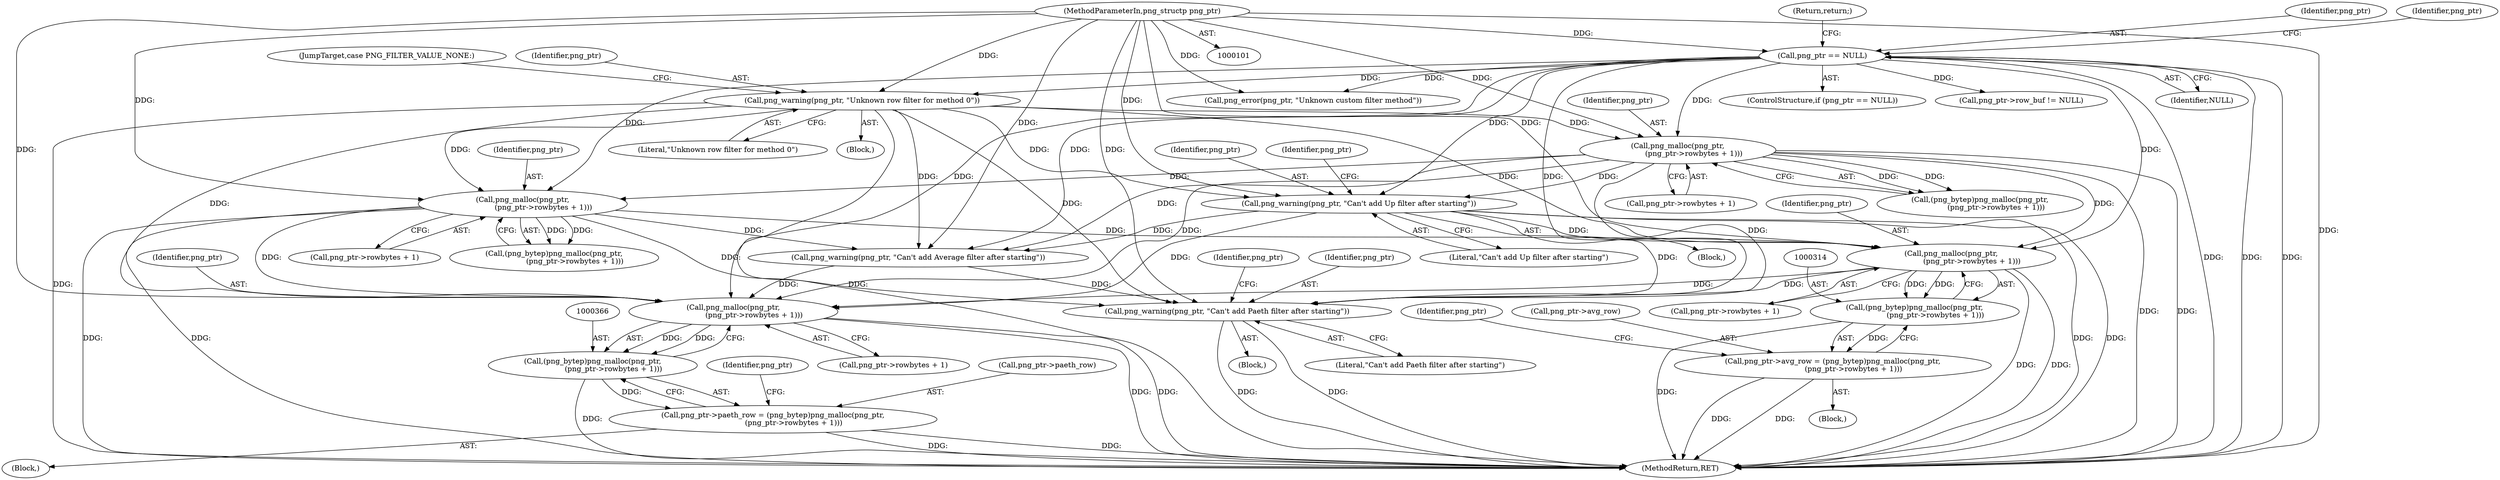 digraph "0_Chrome_7f3d85b096f66870a15b37c2f40b219b2e292693_25@API" {
"1000315" [label="(Call,png_malloc(png_ptr,\n                  (png_ptr->rowbytes + 1)))"];
"1000215" [label="(Call,png_malloc(png_ptr,\n              (png_ptr->rowbytes + 1)))"];
"1000142" [label="(Call,png_warning(png_ptr, \"Unknown row filter for method 0\"))"];
"1000110" [label="(Call,png_ptr == NULL)"];
"1000102" [label="(MethodParameterIn,png_structp png_ptr)"];
"1000265" [label="(Call,png_malloc(png_ptr,\n                  (png_ptr->rowbytes + 1)))"];
"1000249" [label="(Call,png_warning(png_ptr, \"Can't add Up filter after starting\"))"];
"1000313" [label="(Call,(png_bytep)png_malloc(png_ptr,\n                  (png_ptr->rowbytes + 1)))"];
"1000309" [label="(Call,png_ptr->avg_row = (png_bytep)png_malloc(png_ptr,\n                  (png_ptr->rowbytes + 1)))"];
"1000349" [label="(Call,png_warning(png_ptr, \"Can't add Paeth filter after starting\"))"];
"1000367" [label="(Call,png_malloc(png_ptr,\n                  (png_ptr->rowbytes + 1)))"];
"1000365" [label="(Call,(png_bytep)png_malloc(png_ptr,\n                  (png_ptr->rowbytes + 1)))"];
"1000361" [label="(Call,png_ptr->paeth_row = (png_bytep)png_malloc(png_ptr,\n                  (png_ptr->rowbytes + 1)))"];
"1000396" [label="(MethodReturn,RET)"];
"1000365" [label="(Call,(png_bytep)png_malloc(png_ptr,\n                  (png_ptr->rowbytes + 1)))"];
"1000369" [label="(Call,png_ptr->rowbytes + 1)"];
"1000249" [label="(Call,png_warning(png_ptr, \"Can't add Up filter after starting\"))"];
"1000354" [label="(Identifier,png_ptr)"];
"1000362" [label="(Call,png_ptr->paeth_row)"];
"1000350" [label="(Identifier,png_ptr)"];
"1000142" [label="(Call,png_warning(png_ptr, \"Unknown row filter for method 0\"))"];
"1000138" [label="(Block,)"];
"1000315" [label="(Call,png_malloc(png_ptr,\n                  (png_ptr->rowbytes + 1)))"];
"1000110" [label="(Call,png_ptr == NULL)"];
"1000348" [label="(Block,)"];
"1000316" [label="(Identifier,png_ptr)"];
"1000265" [label="(Call,png_malloc(png_ptr,\n                  (png_ptr->rowbytes + 1)))"];
"1000118" [label="(Identifier,png_ptr)"];
"1000251" [label="(Literal,\"Can't add Up filter after starting\")"];
"1000267" [label="(Call,png_ptr->rowbytes + 1)"];
"1000325" [label="(Identifier,png_ptr)"];
"1000266" [label="(Identifier,png_ptr)"];
"1000308" [label="(Block,)"];
"1000113" [label="(Return,return;)"];
"1000317" [label="(Call,png_ptr->rowbytes + 1)"];
"1000216" [label="(Identifier,png_ptr)"];
"1000254" [label="(Identifier,png_ptr)"];
"1000351" [label="(Literal,\"Can't add Paeth filter after starting\")"];
"1000111" [label="(Identifier,png_ptr)"];
"1000349" [label="(Call,png_warning(png_ptr, \"Can't add Paeth filter after starting\"))"];
"1000310" [label="(Call,png_ptr->avg_row)"];
"1000112" [label="(Identifier,NULL)"];
"1000377" [label="(Identifier,png_ptr)"];
"1000309" [label="(Call,png_ptr->avg_row = (png_bytep)png_malloc(png_ptr,\n                  (png_ptr->rowbytes + 1)))"];
"1000313" [label="(Call,(png_bytep)png_malloc(png_ptr,\n                  (png_ptr->rowbytes + 1)))"];
"1000145" [label="(JumpTarget,case PNG_FILTER_VALUE_NONE:)"];
"1000367" [label="(Call,png_malloc(png_ptr,\n                  (png_ptr->rowbytes + 1)))"];
"1000102" [label="(MethodParameterIn,png_structp png_ptr)"];
"1000263" [label="(Call,(png_bytep)png_malloc(png_ptr,\n                  (png_ptr->rowbytes + 1)))"];
"1000248" [label="(Block,)"];
"1000360" [label="(Block,)"];
"1000393" [label="(Call,png_error(png_ptr, \"Unknown custom filter method\"))"];
"1000217" [label="(Call,png_ptr->rowbytes + 1)"];
"1000143" [label="(Identifier,png_ptr)"];
"1000250" [label="(Identifier,png_ptr)"];
"1000299" [label="(Call,png_warning(png_ptr, \"Can't add Average filter after starting\"))"];
"1000361" [label="(Call,png_ptr->paeth_row = (png_bytep)png_malloc(png_ptr,\n                  (png_ptr->rowbytes + 1)))"];
"1000213" [label="(Call,(png_bytep)png_malloc(png_ptr,\n              (png_ptr->rowbytes + 1)))"];
"1000109" [label="(ControlStructure,if (png_ptr == NULL))"];
"1000190" [label="(Call,png_ptr->row_buf != NULL)"];
"1000368" [label="(Identifier,png_ptr)"];
"1000215" [label="(Call,png_malloc(png_ptr,\n              (png_ptr->rowbytes + 1)))"];
"1000144" [label="(Literal,\"Unknown row filter for method 0\")"];
"1000315" -> "1000313"  [label="AST: "];
"1000315" -> "1000317"  [label="CFG: "];
"1000316" -> "1000315"  [label="AST: "];
"1000317" -> "1000315"  [label="AST: "];
"1000313" -> "1000315"  [label="CFG: "];
"1000315" -> "1000396"  [label="DDG: "];
"1000315" -> "1000396"  [label="DDG: "];
"1000315" -> "1000313"  [label="DDG: "];
"1000315" -> "1000313"  [label="DDG: "];
"1000215" -> "1000315"  [label="DDG: "];
"1000265" -> "1000315"  [label="DDG: "];
"1000142" -> "1000315"  [label="DDG: "];
"1000249" -> "1000315"  [label="DDG: "];
"1000110" -> "1000315"  [label="DDG: "];
"1000102" -> "1000315"  [label="DDG: "];
"1000315" -> "1000349"  [label="DDG: "];
"1000315" -> "1000367"  [label="DDG: "];
"1000215" -> "1000213"  [label="AST: "];
"1000215" -> "1000217"  [label="CFG: "];
"1000216" -> "1000215"  [label="AST: "];
"1000217" -> "1000215"  [label="AST: "];
"1000213" -> "1000215"  [label="CFG: "];
"1000215" -> "1000396"  [label="DDG: "];
"1000215" -> "1000396"  [label="DDG: "];
"1000215" -> "1000213"  [label="DDG: "];
"1000215" -> "1000213"  [label="DDG: "];
"1000142" -> "1000215"  [label="DDG: "];
"1000110" -> "1000215"  [label="DDG: "];
"1000102" -> "1000215"  [label="DDG: "];
"1000215" -> "1000249"  [label="DDG: "];
"1000215" -> "1000265"  [label="DDG: "];
"1000215" -> "1000299"  [label="DDG: "];
"1000215" -> "1000349"  [label="DDG: "];
"1000215" -> "1000367"  [label="DDG: "];
"1000142" -> "1000138"  [label="AST: "];
"1000142" -> "1000144"  [label="CFG: "];
"1000143" -> "1000142"  [label="AST: "];
"1000144" -> "1000142"  [label="AST: "];
"1000145" -> "1000142"  [label="CFG: "];
"1000142" -> "1000396"  [label="DDG: "];
"1000142" -> "1000396"  [label="DDG: "];
"1000110" -> "1000142"  [label="DDG: "];
"1000102" -> "1000142"  [label="DDG: "];
"1000142" -> "1000249"  [label="DDG: "];
"1000142" -> "1000265"  [label="DDG: "];
"1000142" -> "1000299"  [label="DDG: "];
"1000142" -> "1000349"  [label="DDG: "];
"1000142" -> "1000367"  [label="DDG: "];
"1000110" -> "1000109"  [label="AST: "];
"1000110" -> "1000112"  [label="CFG: "];
"1000111" -> "1000110"  [label="AST: "];
"1000112" -> "1000110"  [label="AST: "];
"1000113" -> "1000110"  [label="CFG: "];
"1000118" -> "1000110"  [label="CFG: "];
"1000110" -> "1000396"  [label="DDG: "];
"1000110" -> "1000396"  [label="DDG: "];
"1000110" -> "1000396"  [label="DDG: "];
"1000102" -> "1000110"  [label="DDG: "];
"1000110" -> "1000190"  [label="DDG: "];
"1000110" -> "1000249"  [label="DDG: "];
"1000110" -> "1000265"  [label="DDG: "];
"1000110" -> "1000299"  [label="DDG: "];
"1000110" -> "1000349"  [label="DDG: "];
"1000110" -> "1000367"  [label="DDG: "];
"1000110" -> "1000393"  [label="DDG: "];
"1000102" -> "1000101"  [label="AST: "];
"1000102" -> "1000396"  [label="DDG: "];
"1000102" -> "1000249"  [label="DDG: "];
"1000102" -> "1000265"  [label="DDG: "];
"1000102" -> "1000299"  [label="DDG: "];
"1000102" -> "1000349"  [label="DDG: "];
"1000102" -> "1000367"  [label="DDG: "];
"1000102" -> "1000393"  [label="DDG: "];
"1000265" -> "1000263"  [label="AST: "];
"1000265" -> "1000267"  [label="CFG: "];
"1000266" -> "1000265"  [label="AST: "];
"1000267" -> "1000265"  [label="AST: "];
"1000263" -> "1000265"  [label="CFG: "];
"1000265" -> "1000396"  [label="DDG: "];
"1000265" -> "1000396"  [label="DDG: "];
"1000265" -> "1000263"  [label="DDG: "];
"1000265" -> "1000263"  [label="DDG: "];
"1000265" -> "1000299"  [label="DDG: "];
"1000265" -> "1000349"  [label="DDG: "];
"1000265" -> "1000367"  [label="DDG: "];
"1000249" -> "1000248"  [label="AST: "];
"1000249" -> "1000251"  [label="CFG: "];
"1000250" -> "1000249"  [label="AST: "];
"1000251" -> "1000249"  [label="AST: "];
"1000254" -> "1000249"  [label="CFG: "];
"1000249" -> "1000396"  [label="DDG: "];
"1000249" -> "1000396"  [label="DDG: "];
"1000249" -> "1000299"  [label="DDG: "];
"1000249" -> "1000349"  [label="DDG: "];
"1000249" -> "1000367"  [label="DDG: "];
"1000313" -> "1000309"  [label="AST: "];
"1000314" -> "1000313"  [label="AST: "];
"1000309" -> "1000313"  [label="CFG: "];
"1000313" -> "1000396"  [label="DDG: "];
"1000313" -> "1000309"  [label="DDG: "];
"1000309" -> "1000308"  [label="AST: "];
"1000310" -> "1000309"  [label="AST: "];
"1000325" -> "1000309"  [label="CFG: "];
"1000309" -> "1000396"  [label="DDG: "];
"1000309" -> "1000396"  [label="DDG: "];
"1000349" -> "1000348"  [label="AST: "];
"1000349" -> "1000351"  [label="CFG: "];
"1000350" -> "1000349"  [label="AST: "];
"1000351" -> "1000349"  [label="AST: "];
"1000354" -> "1000349"  [label="CFG: "];
"1000349" -> "1000396"  [label="DDG: "];
"1000349" -> "1000396"  [label="DDG: "];
"1000299" -> "1000349"  [label="DDG: "];
"1000367" -> "1000365"  [label="AST: "];
"1000367" -> "1000369"  [label="CFG: "];
"1000368" -> "1000367"  [label="AST: "];
"1000369" -> "1000367"  [label="AST: "];
"1000365" -> "1000367"  [label="CFG: "];
"1000367" -> "1000396"  [label="DDG: "];
"1000367" -> "1000396"  [label="DDG: "];
"1000367" -> "1000365"  [label="DDG: "];
"1000367" -> "1000365"  [label="DDG: "];
"1000299" -> "1000367"  [label="DDG: "];
"1000365" -> "1000361"  [label="AST: "];
"1000366" -> "1000365"  [label="AST: "];
"1000361" -> "1000365"  [label="CFG: "];
"1000365" -> "1000396"  [label="DDG: "];
"1000365" -> "1000361"  [label="DDG: "];
"1000361" -> "1000360"  [label="AST: "];
"1000362" -> "1000361"  [label="AST: "];
"1000377" -> "1000361"  [label="CFG: "];
"1000361" -> "1000396"  [label="DDG: "];
"1000361" -> "1000396"  [label="DDG: "];
}
